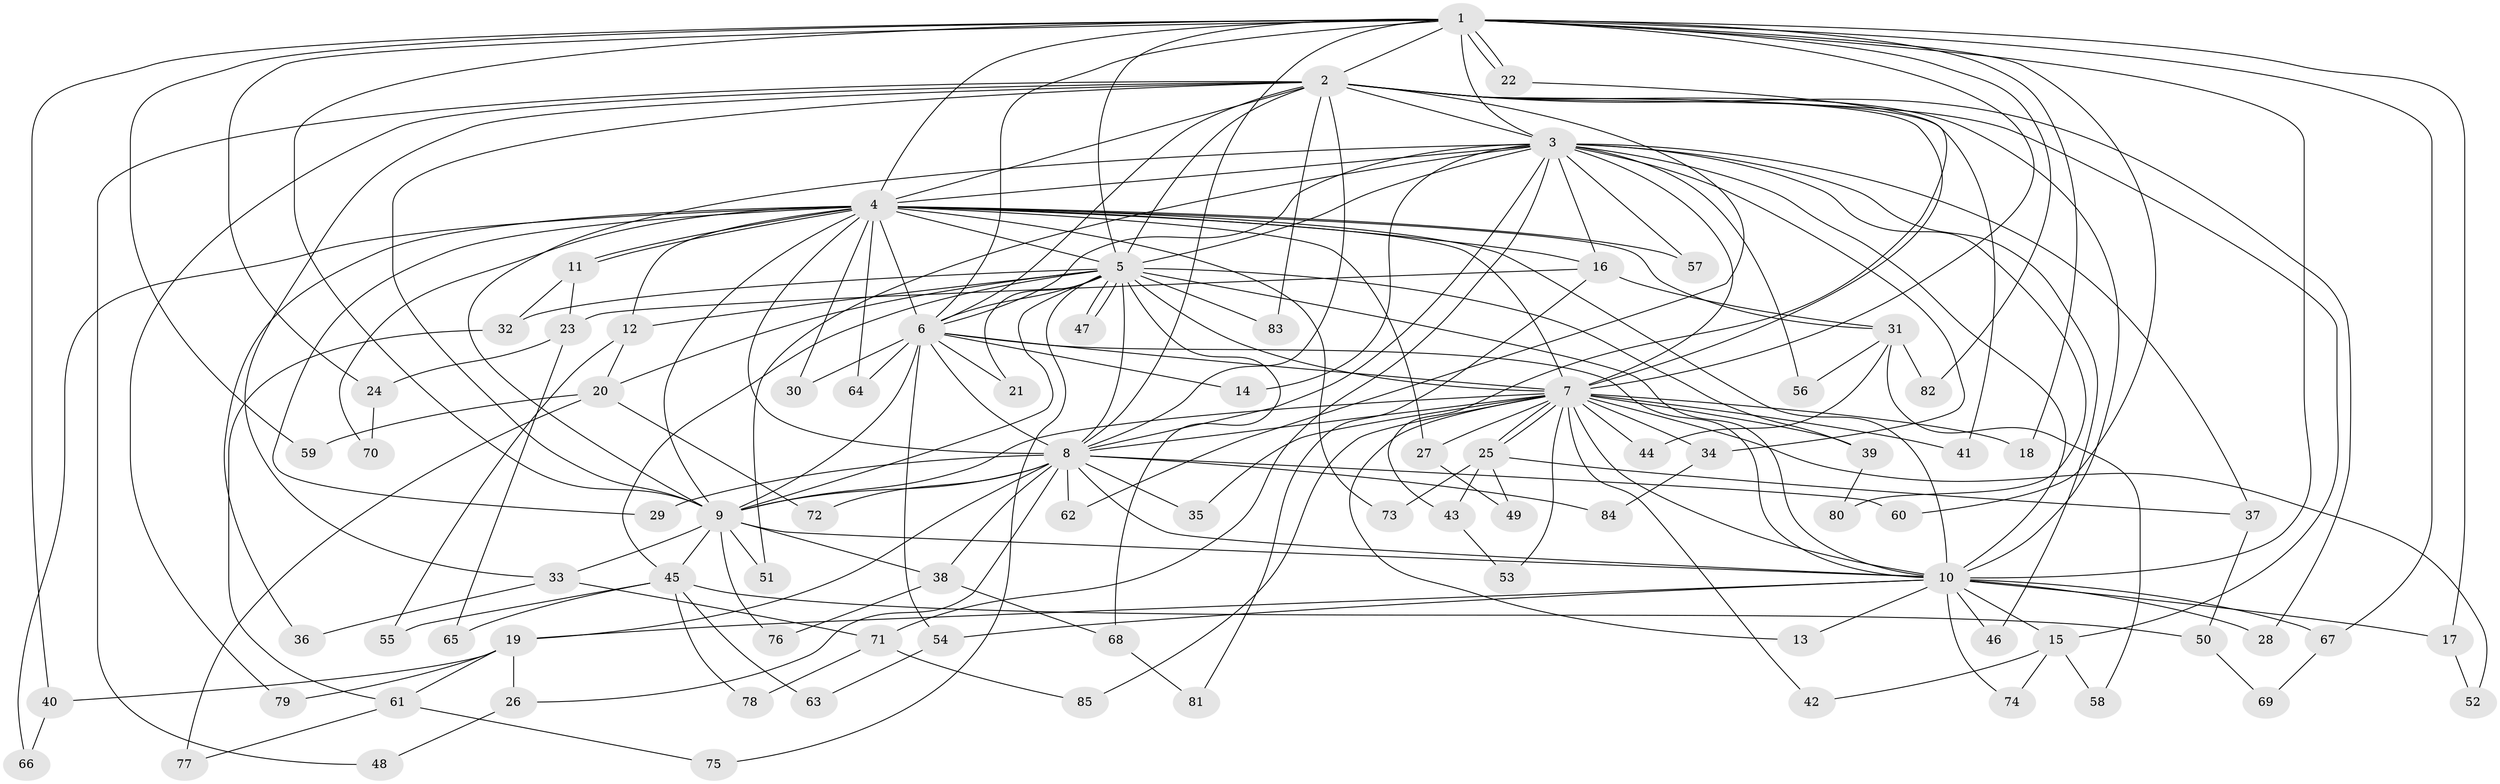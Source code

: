 // Generated by graph-tools (version 1.1) at 2025/01/03/09/25 03:01:14]
// undirected, 85 vertices, 195 edges
graph export_dot {
graph [start="1"]
  node [color=gray90,style=filled];
  1;
  2;
  3;
  4;
  5;
  6;
  7;
  8;
  9;
  10;
  11;
  12;
  13;
  14;
  15;
  16;
  17;
  18;
  19;
  20;
  21;
  22;
  23;
  24;
  25;
  26;
  27;
  28;
  29;
  30;
  31;
  32;
  33;
  34;
  35;
  36;
  37;
  38;
  39;
  40;
  41;
  42;
  43;
  44;
  45;
  46;
  47;
  48;
  49;
  50;
  51;
  52;
  53;
  54;
  55;
  56;
  57;
  58;
  59;
  60;
  61;
  62;
  63;
  64;
  65;
  66;
  67;
  68;
  69;
  70;
  71;
  72;
  73;
  74;
  75;
  76;
  77;
  78;
  79;
  80;
  81;
  82;
  83;
  84;
  85;
  1 -- 2;
  1 -- 3;
  1 -- 4;
  1 -- 5;
  1 -- 6;
  1 -- 7;
  1 -- 8;
  1 -- 9;
  1 -- 10;
  1 -- 17;
  1 -- 18;
  1 -- 22;
  1 -- 22;
  1 -- 24;
  1 -- 40;
  1 -- 59;
  1 -- 60;
  1 -- 67;
  1 -- 82;
  2 -- 3;
  2 -- 4;
  2 -- 5;
  2 -- 6;
  2 -- 7;
  2 -- 8;
  2 -- 9;
  2 -- 10;
  2 -- 15;
  2 -- 28;
  2 -- 33;
  2 -- 41;
  2 -- 48;
  2 -- 62;
  2 -- 79;
  2 -- 83;
  3 -- 4;
  3 -- 5;
  3 -- 6;
  3 -- 7;
  3 -- 8;
  3 -- 9;
  3 -- 10;
  3 -- 14;
  3 -- 16;
  3 -- 34;
  3 -- 37;
  3 -- 46;
  3 -- 51;
  3 -- 56;
  3 -- 57;
  3 -- 71;
  3 -- 80;
  4 -- 5;
  4 -- 6;
  4 -- 7;
  4 -- 8;
  4 -- 9;
  4 -- 10;
  4 -- 11;
  4 -- 11;
  4 -- 12;
  4 -- 16;
  4 -- 27;
  4 -- 29;
  4 -- 30;
  4 -- 31;
  4 -- 36;
  4 -- 57;
  4 -- 64;
  4 -- 66;
  4 -- 70;
  4 -- 73;
  5 -- 6;
  5 -- 7;
  5 -- 8;
  5 -- 9;
  5 -- 10;
  5 -- 12;
  5 -- 20;
  5 -- 21;
  5 -- 32;
  5 -- 39;
  5 -- 45;
  5 -- 47;
  5 -- 47;
  5 -- 68;
  5 -- 75;
  5 -- 83;
  6 -- 7;
  6 -- 8;
  6 -- 9;
  6 -- 10;
  6 -- 14;
  6 -- 21;
  6 -- 30;
  6 -- 54;
  6 -- 64;
  7 -- 8;
  7 -- 9;
  7 -- 10;
  7 -- 13;
  7 -- 18;
  7 -- 25;
  7 -- 25;
  7 -- 27;
  7 -- 34;
  7 -- 35;
  7 -- 39;
  7 -- 41;
  7 -- 42;
  7 -- 44;
  7 -- 52;
  7 -- 53;
  7 -- 85;
  8 -- 9;
  8 -- 10;
  8 -- 19;
  8 -- 26;
  8 -- 29;
  8 -- 35;
  8 -- 38;
  8 -- 60;
  8 -- 62;
  8 -- 72;
  8 -- 84;
  9 -- 10;
  9 -- 33;
  9 -- 38;
  9 -- 45;
  9 -- 51;
  9 -- 76;
  10 -- 13;
  10 -- 15;
  10 -- 17;
  10 -- 19;
  10 -- 28;
  10 -- 46;
  10 -- 54;
  10 -- 67;
  10 -- 74;
  11 -- 23;
  11 -- 32;
  12 -- 20;
  12 -- 55;
  15 -- 42;
  15 -- 58;
  15 -- 74;
  16 -- 23;
  16 -- 31;
  16 -- 81;
  17 -- 52;
  19 -- 26;
  19 -- 40;
  19 -- 61;
  19 -- 79;
  20 -- 59;
  20 -- 72;
  20 -- 77;
  22 -- 43;
  23 -- 24;
  23 -- 65;
  24 -- 70;
  25 -- 37;
  25 -- 43;
  25 -- 49;
  25 -- 73;
  26 -- 48;
  27 -- 49;
  31 -- 44;
  31 -- 56;
  31 -- 58;
  31 -- 82;
  32 -- 61;
  33 -- 36;
  33 -- 71;
  34 -- 84;
  37 -- 50;
  38 -- 68;
  38 -- 76;
  39 -- 80;
  40 -- 66;
  43 -- 53;
  45 -- 50;
  45 -- 55;
  45 -- 63;
  45 -- 65;
  45 -- 78;
  50 -- 69;
  54 -- 63;
  61 -- 75;
  61 -- 77;
  67 -- 69;
  68 -- 81;
  71 -- 78;
  71 -- 85;
}
